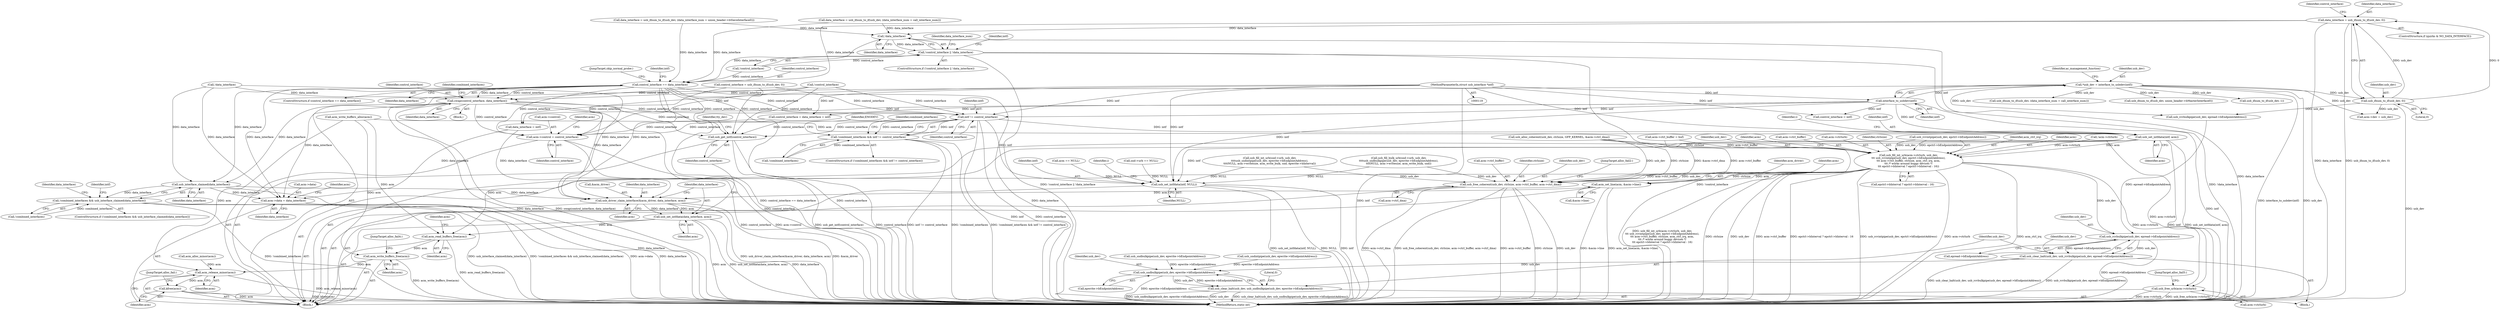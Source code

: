 digraph "0_linux_8835ba4a39cf53f705417b3b3a94eb067673f2c9@pointer" {
"1000476" [label="(Call,data_interface = usb_ifnum_to_if(usb_dev, 0))"];
"1000478" [label="(Call,usb_ifnum_to_if(usb_dev, 0))"];
"1000162" [label="(Call,*usb_dev = interface_to_usbdev(intf))"];
"1000164" [label="(Call,interface_to_usbdev(intf))"];
"1000120" [label="(MethodParameterIn,struct usb_interface *intf)"];
"1000553" [label="(Call,!data_interface)"];
"1000550" [label="(Call,!control_interface || !data_interface)"];
"1000576" [label="(Call,control_interface == data_interface)"];
"1000703" [label="(Call,swap(control_interface, data_interface))"];
"1000715" [label="(Call,intf != control_interface)"];
"1000712" [label="(Call,!combined_interfaces && intf != control_interface)"];
"1000876" [label="(Call,acm->control = control_interface)"];
"1001259" [label="(Call,usb_set_intfdata(intf, acm))"];
"1001393" [label="(Call,usb_fill_int_urb(acm->ctrlurb, usb_dev,\n\t\t\t usb_rcvintpipe(usb_dev, epctrl->bEndpointAddress),\n\t\t\t acm->ctrl_buffer, ctrlsize, acm_ctrl_irq, acm,\n\t\t\t /* works around buggy devices */\n\t\t\t epctrl->bInterval ? epctrl->bInterval : 16))"];
"1001455" [label="(Call,acm_set_line(acm, &acm->line))"];
"1001461" [label="(Call,usb_driver_claim_interface(&acm_driver, data_interface, acm))"];
"1001466" [label="(Call,usb_set_intfdata(data_interface, acm))"];
"1001588" [label="(Call,acm_read_buffers_free(acm))"];
"1001595" [label="(Call,acm_write_buffers_free(acm))"];
"1001608" [label="(Call,acm_release_minor(acm))"];
"1001610" [label="(Call,kfree(acm))"];
"1001500" [label="(Call,usb_rcvbulkpipe(usb_dev, epread->bEndpointAddress))"];
"1001498" [label="(Call,usb_clear_halt(usb_dev, usb_rcvbulkpipe(usb_dev, epread->bEndpointAddress)))"];
"1001507" [label="(Call,usb_sndbulkpipe(usb_dev, epwrite->bEndpointAddress))"];
"1001505" [label="(Call,usb_clear_halt(usb_dev, usb_sndbulkpipe(usb_dev, epwrite->bEndpointAddress)))"];
"1001590" [label="(Call,usb_free_urb(acm->ctrlurb))"];
"1001598" [label="(Call,usb_free_coherent(usb_dev, ctrlsize, acm->ctrl_buffer, acm->ctrl_dma))"];
"1001552" [label="(Call,usb_set_intfdata(intf, NULL))"];
"1001469" [label="(Call,usb_get_intf(control_interface))"];
"1000725" [label="(Call,usb_interface_claimed(data_interface))"];
"1000722" [label="(Call,!combined_interfaces && usb_interface_claimed(data_interface))"];
"1000881" [label="(Call,acm->data = data_interface)"];
"1001505" [label="(Call,usb_clear_halt(usb_dev, usb_sndbulkpipe(usb_dev, epwrite->bEndpointAddress)))"];
"1001552" [label="(Call,usb_set_intfdata(intf, NULL))"];
"1001600" [label="(Identifier,ctrlsize)"];
"1001610" [label="(Call,kfree(acm))"];
"1000824" [label="(Call,acm == NULL)"];
"1001557" [label="(Identifier,i)"];
"1000163" [label="(Identifier,usb_dev)"];
"1000245" [label="(Call,!data_interface)"];
"1000478" [label="(Call,usb_ifnum_to_if(usb_dev, 0))"];
"1001263" [label="(Identifier,i)"];
"1001463" [label="(Identifier,acm_driver)"];
"1000484" [label="(Call,usb_ifnum_to_if(usb_dev, (data_interface_num = call_interface_num)))"];
"1000482" [label="(Call,data_interface = usb_ifnum_to_if(usb_dev, (data_interface_num = call_interface_num)))"];
"1000490" [label="(Identifier,control_interface)"];
"1000725" [label="(Call,usb_interface_claimed(data_interface))"];
"1001597" [label="(JumpTarget,alloc_fail4:)"];
"1001591" [label="(Call,acm->ctrlurb)"];
"1000830" [label="(Call,acm_alloc_minor(acm))"];
"1001604" [label="(Call,acm->ctrl_dma)"];
"1000577" [label="(Identifier,control_interface)"];
"1000165" [label="(Identifier,intf)"];
"1000717" [label="(Identifier,control_interface)"];
"1000550" [label="(Call,!control_interface || !data_interface)"];
"1001500" [label="(Call,usb_rcvbulkpipe(usb_dev, epread->bEndpointAddress))"];
"1000704" [label="(Identifier,control_interface)"];
"1001464" [label="(Identifier,data_interface)"];
"1000527" [label="(Call,data_interface = intf)"];
"1001589" [label="(Identifier,acm)"];
"1000576" [label="(Call,control_interface == data_interface)"];
"1000882" [label="(Call,acm->data)"];
"1001191" [label="(Call,snd->urb == NULL)"];
"1001588" [label="(Call,acm_read_buffers_free(acm))"];
"1001467" [label="(Identifier,data_interface)"];
"1000876" [label="(Call,acm->control = control_interface)"];
"1001498" [label="(Call,usb_clear_halt(usb_dev, usb_rcvbulkpipe(usb_dev, epread->bEndpointAddress)))"];
"1000726" [label="(Identifier,data_interface)"];
"1000479" [label="(Identifier,usb_dev)"];
"1000716" [label="(Identifier,intf)"];
"1000540" [label="(Call,data_interface = usb_ifnum_to_if(usb_dev, (data_interface_num = union_header->bSlaveInterface0)))"];
"1000549" [label="(ControlStructure,if (!control_interface || !data_interface))"];
"1001398" [label="(Call,usb_rcvintpipe(usb_dev, epctrl->bEndpointAddress))"];
"1001615" [label="(MethodReturn,static int)"];
"1000674" [label="(JumpTarget,skip_normal_probe:)"];
"1001409" [label="(Call,epctrl->bInterval ? epctrl->bInterval : 16)"];
"1001407" [label="(Identifier,acm_ctrl_irq)"];
"1001506" [label="(Identifier,usb_dev)"];
"1001509" [label="(Call,epwrite->bEndpointAddress)"];
"1000559" [label="(Identifier,intf)"];
"1001220" [label="(Call,usb_fill_bulk_urb(snd->urb, usb_dev,\n\t\t\t\tusb_sndbulkpipe(usb_dev, epwrite->bEndpointAddress),\n\t\t\t\tNULL, acm->writesize, acm_write_bulk, snd))"];
"1000723" [label="(Call,!combined_interfaces)"];
"1001462" [label="(Call,&acm_driver)"];
"1001472" [label="(Identifier,tty_dev)"];
"1001457" [label="(Call,&acm->line)"];
"1000881" [label="(Call,acm->data = data_interface)"];
"1001507" [label="(Call,usb_sndbulkpipe(usb_dev, epwrite->bEndpointAddress))"];
"1001599" [label="(Identifier,usb_dev)"];
"1000535" [label="(Call,usb_ifnum_to_if(usb_dev, union_header->bMasterInterface0))"];
"1001408" [label="(Identifier,acm)"];
"1000714" [label="(Identifier,combined_interfaces)"];
"1001596" [label="(Identifier,acm)"];
"1001612" [label="(JumpTarget,alloc_fail:)"];
"1000164" [label="(Call,interface_to_usbdev(intf))"];
"1001014" [label="(Call,acm->ctrl_buffer = buf)"];
"1000722" [label="(Call,!combined_interfaces && usb_interface_claimed(data_interface))"];
"1000731" [label="(Identifier,intf)"];
"1000715" [label="(Call,intf != control_interface)"];
"1000575" [label="(ControlStructure,if (control_interface == data_interface))"];
"1001397" [label="(Identifier,usb_dev)"];
"1001609" [label="(Identifier,acm)"];
"1000551" [label="(Call,!control_interface)"];
"1001598" [label="(Call,usb_free_coherent(usb_dev, ctrlsize, acm->ctrl_buffer, acm->ctrl_dma))"];
"1001466" [label="(Call,usb_set_intfdata(data_interface, acm))"];
"1000235" [label="(Call,usb_ifnum_to_if(usb_dev, 1))"];
"1000743" [label="(Identifier,data_interface)"];
"1001468" [label="(Identifier,acm)"];
"1001607" [label="(JumpTarget,alloc_fail2:)"];
"1001554" [label="(Identifier,NULL)"];
"1000122" [label="(Block,)"];
"1000711" [label="(ControlStructure,if (!combined_interfaces && intf != control_interface))"];
"1001021" [label="(Call,acm_write_buffers_alloc(acm))"];
"1000247" [label="(Call,!control_interface)"];
"1000891" [label="(Call,acm->dev = usb_dev)"];
"1001420" [label="(Identifier,acm)"];
"1000712" [label="(Call,!combined_interfaces && intf != control_interface)"];
"1000480" [label="(Literal,0)"];
"1000553" [label="(Call,!data_interface)"];
"1001200" [label="(Call,usb_fill_int_urb(snd->urb, usb_dev,\n\t\t\t\tusb_sndintpipe(usb_dev, epwrite->bEndpointAddress),\n\t\t\t\tNULL, acm->writesize, acm_write_bulk, snd, epwrite->bInterval))"];
"1000713" [label="(Call,!combined_interfaces)"];
"1000472" [label="(ControlStructure,if (quirks & NO_DATA_INTERFACE))"];
"1001456" [label="(Identifier,acm)"];
"1000888" [label="(Identifier,acm)"];
"1001259" [label="(Call,usb_set_intfdata(intf, acm))"];
"1000583" [label="(Identifier,intf)"];
"1000567" [label="(Identifier,data_interface_num)"];
"1001261" [label="(Identifier,acm)"];
"1000477" [label="(Identifier,data_interface)"];
"1001497" [label="(Block,)"];
"1001461" [label="(Call,usb_driver_claim_interface(&acm_driver, data_interface, acm))"];
"1001225" [label="(Call,usb_sndbulkpipe(usb_dev, epwrite->bEndpointAddress))"];
"1001470" [label="(Identifier,control_interface)"];
"1001205" [label="(Call,usb_sndintpipe(usb_dev, epwrite->bEndpointAddress))"];
"1001393" [label="(Call,usb_fill_int_urb(acm->ctrlurb, usb_dev,\n\t\t\t usb_rcvintpipe(usb_dev, epctrl->bEndpointAddress),\n\t\t\t acm->ctrl_buffer, ctrlsize, acm_ctrl_irq, acm,\n\t\t\t /* works around buggy devices */\n\t\t\t epctrl->bInterval ? epctrl->bInterval : 16))"];
"1001002" [label="(Call,usb_alloc_coherent(usb_dev, ctrlsize, GFP_KERNEL, &acm->ctrl_dma))"];
"1001594" [label="(JumpTarget,alloc_fail5:)"];
"1000120" [label="(MethodParameterIn,struct usb_interface *intf)"];
"1001513" [label="(Literal,0)"];
"1001595" [label="(Call,acm_write_buffers_free(acm))"];
"1000578" [label="(Identifier,data_interface)"];
"1000476" [label="(Call,data_interface = usb_ifnum_to_if(usb_dev, 0))"];
"1001403" [label="(Call,acm->ctrl_buffer)"];
"1000883" [label="(Identifier,acm)"];
"1000877" [label="(Call,acm->control)"];
"1000705" [label="(Identifier,data_interface)"];
"1001033" [label="(Call,!acm->ctrlurb)"];
"1001394" [label="(Call,acm->ctrlurb)"];
"1000554" [label="(Identifier,data_interface)"];
"1000162" [label="(Call,*usb_dev = interface_to_usbdev(intf))"];
"1000696" [label="(Block,)"];
"1000720" [label="(Identifier,ENODEV)"];
"1000880" [label="(Identifier,control_interface)"];
"1001260" [label="(Identifier,intf)"];
"1000724" [label="(Identifier,combined_interfaces)"];
"1001406" [label="(Identifier,ctrlsize)"];
"1001590" [label="(Call,usb_free_urb(acm->ctrlurb))"];
"1000525" [label="(Call,control_interface = data_interface = intf)"];
"1000489" [label="(Call,control_interface = intf)"];
"1001601" [label="(Call,acm->ctrl_buffer)"];
"1001592" [label="(Identifier,acm)"];
"1001465" [label="(Identifier,acm)"];
"1001499" [label="(Identifier,usb_dev)"];
"1001469" [label="(Call,usb_get_intf(control_interface))"];
"1001508" [label="(Identifier,usb_dev)"];
"1000885" [label="(Identifier,data_interface)"];
"1000721" [label="(ControlStructure,if (!combined_interfaces && usb_interface_claimed(data_interface)))"];
"1000173" [label="(Identifier,ac_management_function)"];
"1000238" [label="(Call,control_interface = usb_ifnum_to_if(usb_dev, 0))"];
"1000703" [label="(Call,swap(control_interface, data_interface))"];
"1001608" [label="(Call,acm_release_minor(acm))"];
"1001501" [label="(Identifier,usb_dev)"];
"1001553" [label="(Identifier,intf)"];
"1001611" [label="(Identifier,acm)"];
"1001455" [label="(Call,acm_set_line(acm, &acm->line))"];
"1001502" [label="(Call,epread->bEndpointAddress)"];
"1000955" [label="(Call,usb_rcvbulkpipe(usb_dev, epread->bEndpointAddress))"];
"1000476" -> "1000472"  [label="AST: "];
"1000476" -> "1000478"  [label="CFG: "];
"1000477" -> "1000476"  [label="AST: "];
"1000478" -> "1000476"  [label="AST: "];
"1000490" -> "1000476"  [label="CFG: "];
"1000476" -> "1001615"  [label="DDG: data_interface"];
"1000476" -> "1001615"  [label="DDG: usb_ifnum_to_if(usb_dev, 0)"];
"1000478" -> "1000476"  [label="DDG: usb_dev"];
"1000478" -> "1000476"  [label="DDG: 0"];
"1000476" -> "1000553"  [label="DDG: data_interface"];
"1000476" -> "1000576"  [label="DDG: data_interface"];
"1000478" -> "1000480"  [label="CFG: "];
"1000479" -> "1000478"  [label="AST: "];
"1000480" -> "1000478"  [label="AST: "];
"1000478" -> "1001615"  [label="DDG: usb_dev"];
"1000162" -> "1000478"  [label="DDG: usb_dev"];
"1000478" -> "1000891"  [label="DDG: usb_dev"];
"1000478" -> "1000955"  [label="DDG: usb_dev"];
"1000162" -> "1000122"  [label="AST: "];
"1000162" -> "1000164"  [label="CFG: "];
"1000163" -> "1000162"  [label="AST: "];
"1000164" -> "1000162"  [label="AST: "];
"1000173" -> "1000162"  [label="CFG: "];
"1000162" -> "1001615"  [label="DDG: interface_to_usbdev(intf)"];
"1000162" -> "1001615"  [label="DDG: usb_dev"];
"1000164" -> "1000162"  [label="DDG: intf"];
"1000162" -> "1000235"  [label="DDG: usb_dev"];
"1000162" -> "1000484"  [label="DDG: usb_dev"];
"1000162" -> "1000535"  [label="DDG: usb_dev"];
"1000162" -> "1000891"  [label="DDG: usb_dev"];
"1000162" -> "1000955"  [label="DDG: usb_dev"];
"1000164" -> "1000165"  [label="CFG: "];
"1000165" -> "1000164"  [label="AST: "];
"1000164" -> "1001615"  [label="DDG: intf"];
"1000120" -> "1000164"  [label="DDG: intf"];
"1000164" -> "1000489"  [label="DDG: intf"];
"1000164" -> "1000525"  [label="DDG: intf"];
"1000164" -> "1000527"  [label="DDG: intf"];
"1000164" -> "1000715"  [label="DDG: intf"];
"1000164" -> "1001259"  [label="DDG: intf"];
"1000164" -> "1001552"  [label="DDG: intf"];
"1000120" -> "1000119"  [label="AST: "];
"1000120" -> "1001615"  [label="DDG: intf"];
"1000120" -> "1000489"  [label="DDG: intf"];
"1000120" -> "1000525"  [label="DDG: intf"];
"1000120" -> "1000527"  [label="DDG: intf"];
"1000120" -> "1000715"  [label="DDG: intf"];
"1000120" -> "1001259"  [label="DDG: intf"];
"1000120" -> "1001552"  [label="DDG: intf"];
"1000553" -> "1000550"  [label="AST: "];
"1000553" -> "1000554"  [label="CFG: "];
"1000554" -> "1000553"  [label="AST: "];
"1000550" -> "1000553"  [label="CFG: "];
"1000553" -> "1001615"  [label="DDG: data_interface"];
"1000553" -> "1000550"  [label="DDG: data_interface"];
"1000482" -> "1000553"  [label="DDG: data_interface"];
"1000540" -> "1000553"  [label="DDG: data_interface"];
"1000553" -> "1000576"  [label="DDG: data_interface"];
"1000550" -> "1000549"  [label="AST: "];
"1000550" -> "1000551"  [label="CFG: "];
"1000551" -> "1000550"  [label="AST: "];
"1000559" -> "1000550"  [label="CFG: "];
"1000567" -> "1000550"  [label="CFG: "];
"1000550" -> "1001615"  [label="DDG: !control_interface || !data_interface"];
"1000550" -> "1001615"  [label="DDG: !data_interface"];
"1000550" -> "1001615"  [label="DDG: !control_interface"];
"1000551" -> "1000550"  [label="DDG: control_interface"];
"1000576" -> "1000575"  [label="AST: "];
"1000576" -> "1000578"  [label="CFG: "];
"1000577" -> "1000576"  [label="AST: "];
"1000578" -> "1000576"  [label="AST: "];
"1000583" -> "1000576"  [label="CFG: "];
"1000674" -> "1000576"  [label="CFG: "];
"1000576" -> "1001615"  [label="DDG: control_interface"];
"1000576" -> "1001615"  [label="DDG: data_interface"];
"1000576" -> "1001615"  [label="DDG: control_interface == data_interface"];
"1000551" -> "1000576"  [label="DDG: control_interface"];
"1000482" -> "1000576"  [label="DDG: data_interface"];
"1000540" -> "1000576"  [label="DDG: data_interface"];
"1000576" -> "1000703"  [label="DDG: control_interface"];
"1000576" -> "1000703"  [label="DDG: data_interface"];
"1000576" -> "1000715"  [label="DDG: control_interface"];
"1000576" -> "1000725"  [label="DDG: data_interface"];
"1000576" -> "1000876"  [label="DDG: control_interface"];
"1000576" -> "1000881"  [label="DDG: data_interface"];
"1000576" -> "1001461"  [label="DDG: data_interface"];
"1000576" -> "1001469"  [label="DDG: control_interface"];
"1000703" -> "1000696"  [label="AST: "];
"1000703" -> "1000705"  [label="CFG: "];
"1000704" -> "1000703"  [label="AST: "];
"1000705" -> "1000703"  [label="AST: "];
"1000714" -> "1000703"  [label="CFG: "];
"1000703" -> "1001615"  [label="DDG: data_interface"];
"1000703" -> "1001615"  [label="DDG: swap(control_interface, data_interface)"];
"1000703" -> "1001615"  [label="DDG: control_interface"];
"1000247" -> "1000703"  [label="DDG: control_interface"];
"1000238" -> "1000703"  [label="DDG: control_interface"];
"1000245" -> "1000703"  [label="DDG: data_interface"];
"1000703" -> "1000715"  [label="DDG: control_interface"];
"1000703" -> "1000725"  [label="DDG: data_interface"];
"1000703" -> "1000876"  [label="DDG: control_interface"];
"1000703" -> "1000881"  [label="DDG: data_interface"];
"1000703" -> "1001461"  [label="DDG: data_interface"];
"1000703" -> "1001469"  [label="DDG: control_interface"];
"1000715" -> "1000712"  [label="AST: "];
"1000715" -> "1000717"  [label="CFG: "];
"1000716" -> "1000715"  [label="AST: "];
"1000717" -> "1000715"  [label="AST: "];
"1000712" -> "1000715"  [label="CFG: "];
"1000715" -> "1001615"  [label="DDG: intf"];
"1000715" -> "1001615"  [label="DDG: control_interface"];
"1000715" -> "1000712"  [label="DDG: intf"];
"1000715" -> "1000712"  [label="DDG: control_interface"];
"1000247" -> "1000715"  [label="DDG: control_interface"];
"1000238" -> "1000715"  [label="DDG: control_interface"];
"1000715" -> "1000876"  [label="DDG: control_interface"];
"1000715" -> "1001259"  [label="DDG: intf"];
"1000715" -> "1001469"  [label="DDG: control_interface"];
"1000715" -> "1001552"  [label="DDG: intf"];
"1000712" -> "1000711"  [label="AST: "];
"1000712" -> "1000713"  [label="CFG: "];
"1000713" -> "1000712"  [label="AST: "];
"1000720" -> "1000712"  [label="CFG: "];
"1000724" -> "1000712"  [label="CFG: "];
"1000712" -> "1001615"  [label="DDG: !combined_interfaces && intf != control_interface"];
"1000712" -> "1001615"  [label="DDG: intf != control_interface"];
"1000712" -> "1001615"  [label="DDG: !combined_interfaces"];
"1000713" -> "1000712"  [label="DDG: combined_interfaces"];
"1000876" -> "1000122"  [label="AST: "];
"1000876" -> "1000880"  [label="CFG: "];
"1000877" -> "1000876"  [label="AST: "];
"1000880" -> "1000876"  [label="AST: "];
"1000883" -> "1000876"  [label="CFG: "];
"1000876" -> "1001615"  [label="DDG: control_interface"];
"1000876" -> "1001615"  [label="DDG: acm->control"];
"1000247" -> "1000876"  [label="DDG: control_interface"];
"1000238" -> "1000876"  [label="DDG: control_interface"];
"1000525" -> "1000876"  [label="DDG: control_interface"];
"1001259" -> "1000122"  [label="AST: "];
"1001259" -> "1001261"  [label="CFG: "];
"1001260" -> "1001259"  [label="AST: "];
"1001261" -> "1001259"  [label="AST: "];
"1001263" -> "1001259"  [label="CFG: "];
"1001259" -> "1001615"  [label="DDG: intf"];
"1001259" -> "1001615"  [label="DDG: usb_set_intfdata(intf, acm)"];
"1001021" -> "1001259"  [label="DDG: acm"];
"1001259" -> "1001393"  [label="DDG: acm"];
"1001259" -> "1001552"  [label="DDG: intf"];
"1001259" -> "1001588"  [label="DDG: acm"];
"1001393" -> "1000122"  [label="AST: "];
"1001393" -> "1001409"  [label="CFG: "];
"1001394" -> "1001393"  [label="AST: "];
"1001397" -> "1001393"  [label="AST: "];
"1001398" -> "1001393"  [label="AST: "];
"1001403" -> "1001393"  [label="AST: "];
"1001406" -> "1001393"  [label="AST: "];
"1001407" -> "1001393"  [label="AST: "];
"1001408" -> "1001393"  [label="AST: "];
"1001409" -> "1001393"  [label="AST: "];
"1001420" -> "1001393"  [label="CFG: "];
"1001393" -> "1001615"  [label="DDG: usb_fill_int_urb(acm->ctrlurb, usb_dev,\n\t\t\t usb_rcvintpipe(usb_dev, epctrl->bEndpointAddress),\n\t\t\t acm->ctrl_buffer, ctrlsize, acm_ctrl_irq, acm,\n\t\t\t /* works around buggy devices */\n\t\t\t epctrl->bInterval ? epctrl->bInterval : 16)"];
"1001393" -> "1001615"  [label="DDG: ctrlsize"];
"1001393" -> "1001615"  [label="DDG: usb_dev"];
"1001393" -> "1001615"  [label="DDG: acm->ctrl_buffer"];
"1001393" -> "1001615"  [label="DDG: epctrl->bInterval ? epctrl->bInterval : 16"];
"1001393" -> "1001615"  [label="DDG: usb_rcvintpipe(usb_dev, epctrl->bEndpointAddress)"];
"1001393" -> "1001615"  [label="DDG: acm->ctrlurb"];
"1001393" -> "1001615"  [label="DDG: acm_ctrl_irq"];
"1001033" -> "1001393"  [label="DDG: acm->ctrlurb"];
"1001398" -> "1001393"  [label="DDG: usb_dev"];
"1001398" -> "1001393"  [label="DDG: epctrl->bEndpointAddress"];
"1001014" -> "1001393"  [label="DDG: acm->ctrl_buffer"];
"1001002" -> "1001393"  [label="DDG: ctrlsize"];
"1001393" -> "1001455"  [label="DDG: acm"];
"1001393" -> "1001500"  [label="DDG: usb_dev"];
"1001393" -> "1001590"  [label="DDG: acm->ctrlurb"];
"1001393" -> "1001598"  [label="DDG: usb_dev"];
"1001393" -> "1001598"  [label="DDG: ctrlsize"];
"1001393" -> "1001598"  [label="DDG: acm->ctrl_buffer"];
"1001455" -> "1000122"  [label="AST: "];
"1001455" -> "1001457"  [label="CFG: "];
"1001456" -> "1001455"  [label="AST: "];
"1001457" -> "1001455"  [label="AST: "];
"1001463" -> "1001455"  [label="CFG: "];
"1001455" -> "1001615"  [label="DDG: &acm->line"];
"1001455" -> "1001615"  [label="DDG: acm_set_line(acm, &acm->line)"];
"1001455" -> "1001461"  [label="DDG: acm"];
"1001461" -> "1000122"  [label="AST: "];
"1001461" -> "1001465"  [label="CFG: "];
"1001462" -> "1001461"  [label="AST: "];
"1001464" -> "1001461"  [label="AST: "];
"1001465" -> "1001461"  [label="AST: "];
"1001467" -> "1001461"  [label="CFG: "];
"1001461" -> "1001615"  [label="DDG: &acm_driver"];
"1001461" -> "1001615"  [label="DDG: usb_driver_claim_interface(&acm_driver, data_interface, acm)"];
"1000527" -> "1001461"  [label="DDG: data_interface"];
"1000725" -> "1001461"  [label="DDG: data_interface"];
"1000245" -> "1001461"  [label="DDG: data_interface"];
"1001461" -> "1001466"  [label="DDG: data_interface"];
"1001461" -> "1001466"  [label="DDG: acm"];
"1001466" -> "1000122"  [label="AST: "];
"1001466" -> "1001468"  [label="CFG: "];
"1001467" -> "1001466"  [label="AST: "];
"1001468" -> "1001466"  [label="AST: "];
"1001470" -> "1001466"  [label="CFG: "];
"1001466" -> "1001615"  [label="DDG: data_interface"];
"1001466" -> "1001615"  [label="DDG: acm"];
"1001466" -> "1001615"  [label="DDG: usb_set_intfdata(data_interface, acm)"];
"1001466" -> "1001588"  [label="DDG: acm"];
"1001588" -> "1000122"  [label="AST: "];
"1001588" -> "1001589"  [label="CFG: "];
"1001589" -> "1001588"  [label="AST: "];
"1001592" -> "1001588"  [label="CFG: "];
"1001588" -> "1001615"  [label="DDG: acm_read_buffers_free(acm)"];
"1001021" -> "1001588"  [label="DDG: acm"];
"1001588" -> "1001595"  [label="DDG: acm"];
"1001595" -> "1000122"  [label="AST: "];
"1001595" -> "1001596"  [label="CFG: "];
"1001596" -> "1001595"  [label="AST: "];
"1001597" -> "1001595"  [label="CFG: "];
"1001595" -> "1001615"  [label="DDG: acm_write_buffers_free(acm)"];
"1001021" -> "1001595"  [label="DDG: acm"];
"1001595" -> "1001608"  [label="DDG: acm"];
"1001608" -> "1000122"  [label="AST: "];
"1001608" -> "1001609"  [label="CFG: "];
"1001609" -> "1001608"  [label="AST: "];
"1001611" -> "1001608"  [label="CFG: "];
"1001608" -> "1001615"  [label="DDG: acm_release_minor(acm)"];
"1001021" -> "1001608"  [label="DDG: acm"];
"1000830" -> "1001608"  [label="DDG: acm"];
"1001608" -> "1001610"  [label="DDG: acm"];
"1001610" -> "1000122"  [label="AST: "];
"1001610" -> "1001611"  [label="CFG: "];
"1001611" -> "1001610"  [label="AST: "];
"1001612" -> "1001610"  [label="CFG: "];
"1001610" -> "1001615"  [label="DDG: kfree(acm)"];
"1001610" -> "1001615"  [label="DDG: acm"];
"1001500" -> "1001498"  [label="AST: "];
"1001500" -> "1001502"  [label="CFG: "];
"1001501" -> "1001500"  [label="AST: "];
"1001502" -> "1001500"  [label="AST: "];
"1001498" -> "1001500"  [label="CFG: "];
"1001500" -> "1001615"  [label="DDG: epread->bEndpointAddress"];
"1001500" -> "1001498"  [label="DDG: usb_dev"];
"1001500" -> "1001498"  [label="DDG: epread->bEndpointAddress"];
"1000955" -> "1001500"  [label="DDG: epread->bEndpointAddress"];
"1001498" -> "1001497"  [label="AST: "];
"1001499" -> "1001498"  [label="AST: "];
"1001506" -> "1001498"  [label="CFG: "];
"1001498" -> "1001615"  [label="DDG: usb_rcvbulkpipe(usb_dev, epread->bEndpointAddress)"];
"1001498" -> "1001615"  [label="DDG: usb_clear_halt(usb_dev, usb_rcvbulkpipe(usb_dev, epread->bEndpointAddress))"];
"1001498" -> "1001507"  [label="DDG: usb_dev"];
"1001507" -> "1001505"  [label="AST: "];
"1001507" -> "1001509"  [label="CFG: "];
"1001508" -> "1001507"  [label="AST: "];
"1001509" -> "1001507"  [label="AST: "];
"1001505" -> "1001507"  [label="CFG: "];
"1001507" -> "1001615"  [label="DDG: epwrite->bEndpointAddress"];
"1001507" -> "1001505"  [label="DDG: usb_dev"];
"1001507" -> "1001505"  [label="DDG: epwrite->bEndpointAddress"];
"1001225" -> "1001507"  [label="DDG: epwrite->bEndpointAddress"];
"1001205" -> "1001507"  [label="DDG: epwrite->bEndpointAddress"];
"1001505" -> "1001497"  [label="AST: "];
"1001506" -> "1001505"  [label="AST: "];
"1001513" -> "1001505"  [label="CFG: "];
"1001505" -> "1001615"  [label="DDG: usb_dev"];
"1001505" -> "1001615"  [label="DDG: usb_clear_halt(usb_dev, usb_sndbulkpipe(usb_dev, epwrite->bEndpointAddress))"];
"1001505" -> "1001615"  [label="DDG: usb_sndbulkpipe(usb_dev, epwrite->bEndpointAddress)"];
"1001590" -> "1000122"  [label="AST: "];
"1001590" -> "1001591"  [label="CFG: "];
"1001591" -> "1001590"  [label="AST: "];
"1001594" -> "1001590"  [label="CFG: "];
"1001590" -> "1001615"  [label="DDG: acm->ctrlurb"];
"1001590" -> "1001615"  [label="DDG: usb_free_urb(acm->ctrlurb)"];
"1001033" -> "1001590"  [label="DDG: acm->ctrlurb"];
"1001598" -> "1000122"  [label="AST: "];
"1001598" -> "1001604"  [label="CFG: "];
"1001599" -> "1001598"  [label="AST: "];
"1001600" -> "1001598"  [label="AST: "];
"1001601" -> "1001598"  [label="AST: "];
"1001604" -> "1001598"  [label="AST: "];
"1001607" -> "1001598"  [label="CFG: "];
"1001598" -> "1001615"  [label="DDG: ctrlsize"];
"1001598" -> "1001615"  [label="DDG: usb_dev"];
"1001598" -> "1001615"  [label="DDG: acm->ctrl_dma"];
"1001598" -> "1001615"  [label="DDG: usb_free_coherent(usb_dev, ctrlsize, acm->ctrl_buffer, acm->ctrl_dma)"];
"1001598" -> "1001615"  [label="DDG: acm->ctrl_buffer"];
"1001002" -> "1001598"  [label="DDG: usb_dev"];
"1001002" -> "1001598"  [label="DDG: ctrlsize"];
"1001002" -> "1001598"  [label="DDG: &acm->ctrl_dma"];
"1001200" -> "1001598"  [label="DDG: usb_dev"];
"1001220" -> "1001598"  [label="DDG: usb_dev"];
"1001014" -> "1001598"  [label="DDG: acm->ctrl_buffer"];
"1001552" -> "1000122"  [label="AST: "];
"1001552" -> "1001554"  [label="CFG: "];
"1001553" -> "1001552"  [label="AST: "];
"1001554" -> "1001552"  [label="AST: "];
"1001557" -> "1001552"  [label="CFG: "];
"1001552" -> "1001615"  [label="DDG: NULL"];
"1001552" -> "1001615"  [label="DDG: intf"];
"1001552" -> "1001615"  [label="DDG: usb_set_intfdata(intf, NULL)"];
"1001220" -> "1001552"  [label="DDG: NULL"];
"1000824" -> "1001552"  [label="DDG: NULL"];
"1001191" -> "1001552"  [label="DDG: NULL"];
"1001200" -> "1001552"  [label="DDG: NULL"];
"1001469" -> "1000122"  [label="AST: "];
"1001469" -> "1001470"  [label="CFG: "];
"1001470" -> "1001469"  [label="AST: "];
"1001472" -> "1001469"  [label="CFG: "];
"1001469" -> "1001615"  [label="DDG: usb_get_intf(control_interface)"];
"1001469" -> "1001615"  [label="DDG: control_interface"];
"1000247" -> "1001469"  [label="DDG: control_interface"];
"1000238" -> "1001469"  [label="DDG: control_interface"];
"1000525" -> "1001469"  [label="DDG: control_interface"];
"1000725" -> "1000722"  [label="AST: "];
"1000725" -> "1000726"  [label="CFG: "];
"1000726" -> "1000725"  [label="AST: "];
"1000722" -> "1000725"  [label="CFG: "];
"1000725" -> "1001615"  [label="DDG: data_interface"];
"1000725" -> "1000722"  [label="DDG: data_interface"];
"1000245" -> "1000725"  [label="DDG: data_interface"];
"1000725" -> "1000881"  [label="DDG: data_interface"];
"1000722" -> "1000721"  [label="AST: "];
"1000722" -> "1000723"  [label="CFG: "];
"1000723" -> "1000722"  [label="AST: "];
"1000731" -> "1000722"  [label="CFG: "];
"1000743" -> "1000722"  [label="CFG: "];
"1000722" -> "1001615"  [label="DDG: usb_interface_claimed(data_interface)"];
"1000722" -> "1001615"  [label="DDG: !combined_interfaces && usb_interface_claimed(data_interface)"];
"1000722" -> "1001615"  [label="DDG: !combined_interfaces"];
"1000723" -> "1000722"  [label="DDG: combined_interfaces"];
"1000881" -> "1000122"  [label="AST: "];
"1000881" -> "1000885"  [label="CFG: "];
"1000882" -> "1000881"  [label="AST: "];
"1000885" -> "1000881"  [label="AST: "];
"1000888" -> "1000881"  [label="CFG: "];
"1000881" -> "1001615"  [label="DDG: data_interface"];
"1000881" -> "1001615"  [label="DDG: acm->data"];
"1000527" -> "1000881"  [label="DDG: data_interface"];
"1000245" -> "1000881"  [label="DDG: data_interface"];
}
